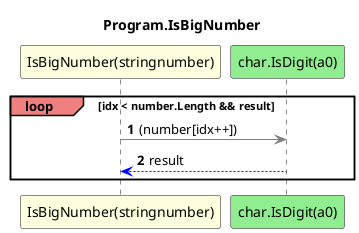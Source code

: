 @startuml Program.IsBigNumber
title Program.IsBigNumber
participant "IsBigNumber(stringnumber)" as IsBigNumber_p0 #LightYellow
participant "char.IsDigit(a0)" as char_IsDigit_a0 #LightGreen
autonumber
loop#LightCoral idx < number.Length && result
    IsBigNumber_p0 -[#grey]> char_IsDigit_a0 : (number[idx++])
    char_IsDigit_a0 -[#blue]-> IsBigNumber_p0 : result
end
@enduml

